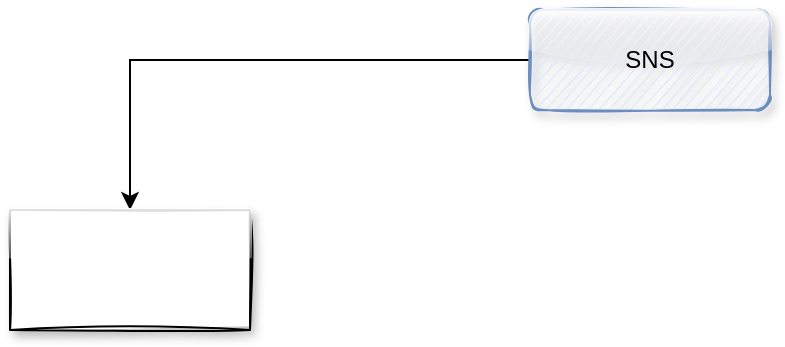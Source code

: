 <mxfile version="14.7.2" type="github">
  <diagram id="prtHgNgQTEPvFCAcTncT" name="Page-1">
    <mxGraphModel dx="1422" dy="762" grid="1" gridSize="10" guides="1" tooltips="1" connect="1" arrows="1" fold="1" page="1" pageScale="1" pageWidth="827" pageHeight="1169" math="0" shadow="0">
      <root>
        <mxCell id="0" />
        <mxCell id="1" parent="0" />
        <mxCell id="oqtWspu6S1NtVfHB8yN6-6" style="edgeStyle=orthogonalEdgeStyle;rounded=0;orthogonalLoop=1;jettySize=auto;html=1;entryX=0.5;entryY=0;entryDx=0;entryDy=0;" edge="1" parent="1" source="oqtWspu6S1NtVfHB8yN6-1" target="oqtWspu6S1NtVfHB8yN6-5">
          <mxGeometry relative="1" as="geometry" />
        </mxCell>
        <mxCell id="oqtWspu6S1NtVfHB8yN6-1" value="SNS" style="rounded=1;whiteSpace=wrap;html=1;fillColor=#dae8fc;strokeColor=#6c8ebf;shadow=1;glass=1;sketch=1;" vertex="1" parent="1">
          <mxGeometry x="320" y="140" width="120" height="50" as="geometry" />
        </mxCell>
        <mxCell id="oqtWspu6S1NtVfHB8yN6-5" value="" style="rounded=0;whiteSpace=wrap;html=1;shadow=1;glass=1;sketch=1;" vertex="1" parent="1">
          <mxGeometry x="60" y="240" width="120" height="60" as="geometry" />
        </mxCell>
      </root>
    </mxGraphModel>
  </diagram>
</mxfile>
